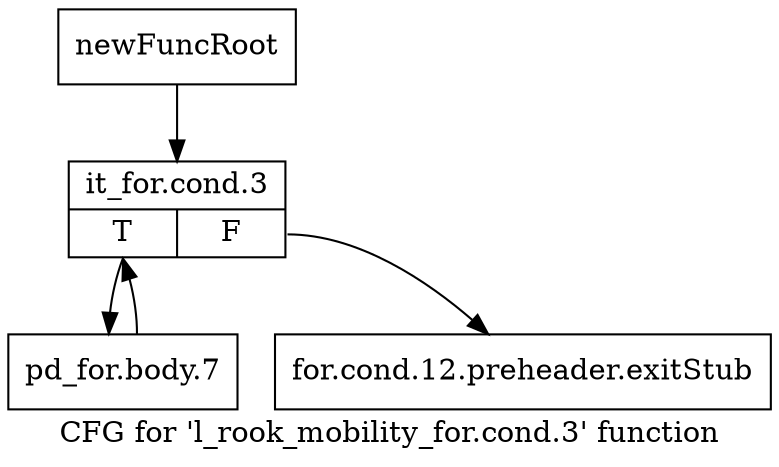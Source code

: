 digraph "CFG for 'l_rook_mobility_for.cond.3' function" {
	label="CFG for 'l_rook_mobility_for.cond.3' function";

	Node0xff6eb0 [shape=record,label="{newFuncRoot}"];
	Node0xff6eb0 -> Node0xff72e0;
	Node0xff7290 [shape=record,label="{for.cond.12.preheader.exitStub}"];
	Node0xff72e0 [shape=record,label="{it_for.cond.3|{<s0>T|<s1>F}}"];
	Node0xff72e0:s0 -> Node0xff7330;
	Node0xff72e0:s1 -> Node0xff7290;
	Node0xff7330 [shape=record,label="{pd_for.body.7}"];
	Node0xff7330 -> Node0xff72e0;
}
